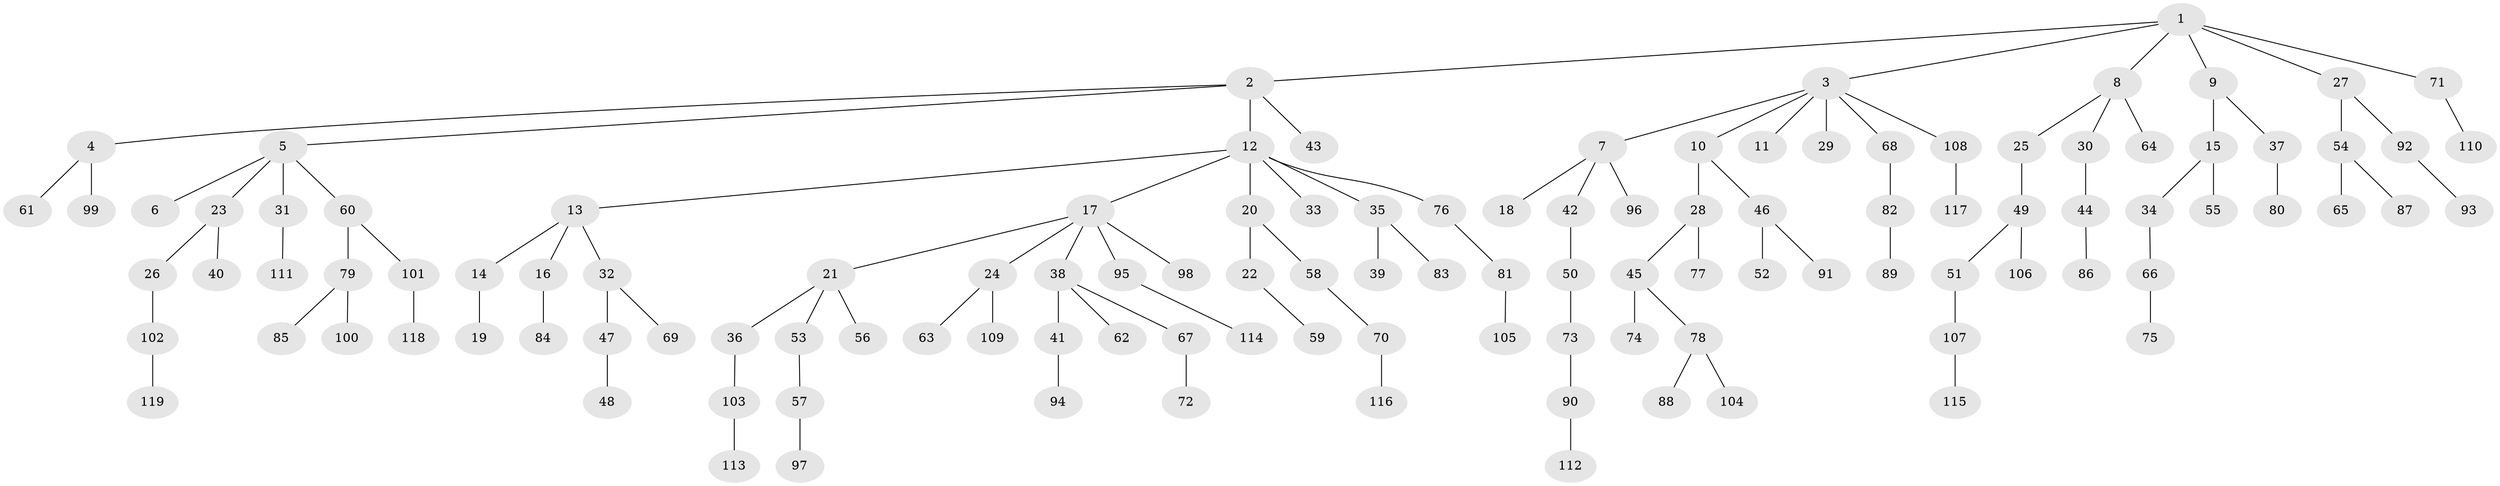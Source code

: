 // Generated by graph-tools (version 1.1) at 2025/53/03/09/25 04:53:24]
// undirected, 119 vertices, 118 edges
graph export_dot {
graph [start="1"]
  node [color=gray90,style=filled];
  1;
  2;
  3;
  4;
  5;
  6;
  7;
  8;
  9;
  10;
  11;
  12;
  13;
  14;
  15;
  16;
  17;
  18;
  19;
  20;
  21;
  22;
  23;
  24;
  25;
  26;
  27;
  28;
  29;
  30;
  31;
  32;
  33;
  34;
  35;
  36;
  37;
  38;
  39;
  40;
  41;
  42;
  43;
  44;
  45;
  46;
  47;
  48;
  49;
  50;
  51;
  52;
  53;
  54;
  55;
  56;
  57;
  58;
  59;
  60;
  61;
  62;
  63;
  64;
  65;
  66;
  67;
  68;
  69;
  70;
  71;
  72;
  73;
  74;
  75;
  76;
  77;
  78;
  79;
  80;
  81;
  82;
  83;
  84;
  85;
  86;
  87;
  88;
  89;
  90;
  91;
  92;
  93;
  94;
  95;
  96;
  97;
  98;
  99;
  100;
  101;
  102;
  103;
  104;
  105;
  106;
  107;
  108;
  109;
  110;
  111;
  112;
  113;
  114;
  115;
  116;
  117;
  118;
  119;
  1 -- 2;
  1 -- 3;
  1 -- 8;
  1 -- 9;
  1 -- 27;
  1 -- 71;
  2 -- 4;
  2 -- 5;
  2 -- 12;
  2 -- 43;
  3 -- 7;
  3 -- 10;
  3 -- 11;
  3 -- 29;
  3 -- 68;
  3 -- 108;
  4 -- 61;
  4 -- 99;
  5 -- 6;
  5 -- 23;
  5 -- 31;
  5 -- 60;
  7 -- 18;
  7 -- 42;
  7 -- 96;
  8 -- 25;
  8 -- 30;
  8 -- 64;
  9 -- 15;
  9 -- 37;
  10 -- 28;
  10 -- 46;
  12 -- 13;
  12 -- 17;
  12 -- 20;
  12 -- 33;
  12 -- 35;
  12 -- 76;
  13 -- 14;
  13 -- 16;
  13 -- 32;
  14 -- 19;
  15 -- 34;
  15 -- 55;
  16 -- 84;
  17 -- 21;
  17 -- 24;
  17 -- 38;
  17 -- 95;
  17 -- 98;
  20 -- 22;
  20 -- 58;
  21 -- 36;
  21 -- 53;
  21 -- 56;
  22 -- 59;
  23 -- 26;
  23 -- 40;
  24 -- 63;
  24 -- 109;
  25 -- 49;
  26 -- 102;
  27 -- 54;
  27 -- 92;
  28 -- 45;
  28 -- 77;
  30 -- 44;
  31 -- 111;
  32 -- 47;
  32 -- 69;
  34 -- 66;
  35 -- 39;
  35 -- 83;
  36 -- 103;
  37 -- 80;
  38 -- 41;
  38 -- 62;
  38 -- 67;
  41 -- 94;
  42 -- 50;
  44 -- 86;
  45 -- 74;
  45 -- 78;
  46 -- 52;
  46 -- 91;
  47 -- 48;
  49 -- 51;
  49 -- 106;
  50 -- 73;
  51 -- 107;
  53 -- 57;
  54 -- 65;
  54 -- 87;
  57 -- 97;
  58 -- 70;
  60 -- 79;
  60 -- 101;
  66 -- 75;
  67 -- 72;
  68 -- 82;
  70 -- 116;
  71 -- 110;
  73 -- 90;
  76 -- 81;
  78 -- 88;
  78 -- 104;
  79 -- 85;
  79 -- 100;
  81 -- 105;
  82 -- 89;
  90 -- 112;
  92 -- 93;
  95 -- 114;
  101 -- 118;
  102 -- 119;
  103 -- 113;
  107 -- 115;
  108 -- 117;
}
